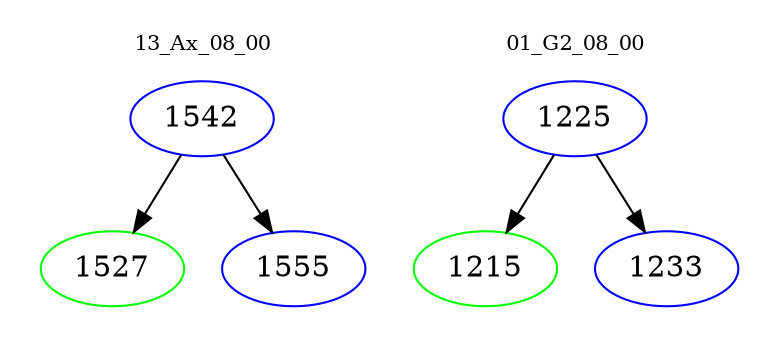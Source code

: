 digraph{
subgraph cluster_0 {
color = white
label = "13_Ax_08_00";
fontsize=10;
T0_1542 [label="1542", color="blue"]
T0_1542 -> T0_1527 [color="black"]
T0_1527 [label="1527", color="green"]
T0_1542 -> T0_1555 [color="black"]
T0_1555 [label="1555", color="blue"]
}
subgraph cluster_1 {
color = white
label = "01_G2_08_00";
fontsize=10;
T1_1225 [label="1225", color="blue"]
T1_1225 -> T1_1215 [color="black"]
T1_1215 [label="1215", color="green"]
T1_1225 -> T1_1233 [color="black"]
T1_1233 [label="1233", color="blue"]
}
}
